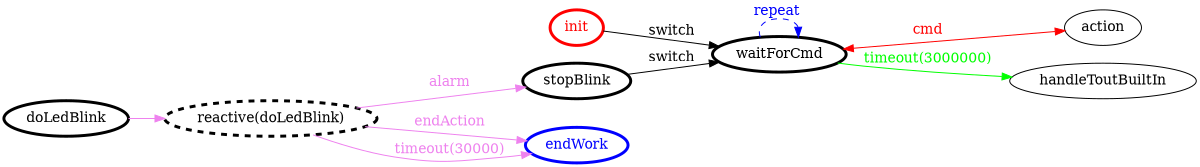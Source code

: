 /*
*
* A GraphViz DOT FSM description 
* Please use a GraphViz visualizer (like http://www.webgraphviz.com)
*  
*/

digraph finite_state_machine {
	rankdir=LR
	size="8,5"
	
	init [ color = red ][ fontcolor = red ][ penwidth = 3 ]
	waitForCmd [ color = black ][ fontcolor = black ][ penwidth = 3 ]
	stopBlink [ color = black ][ fontcolor = black ][ penwidth = 3 ]
	doLedBlink [ color = black ][ fontcolor = black ][ penwidth = 3 ]
	"reactive(doLedBlink)" [ style = dashed ][ color = black ][ fontcolor = black ][ penwidth = 3 ]
	endWork [ color = blue ][ fontcolor = blue ][ penwidth = 3 ]
	
	"reactive(doLedBlink)" -> stopBlink [ label = "alarm" ][ color = violet ][ fontcolor = violet ]
	"reactive(doLedBlink)" -> endWork [ label = "endAction" ][ color = violet ][ fontcolor = violet ]
	stopBlink -> waitForCmd [ label = "switch" ][ color = black ][ fontcolor = black ]
	waitForCmd -> action [ label = "cmd" ][ color = red ][ fontcolor = red ][ dir = both ]
	waitForCmd -> handleToutBuiltIn [ label = "timeout(3000000)" ][ color = green ][ fontcolor = green ]
	doLedBlink -> "reactive(doLedBlink)" [ label = "" ][ color = violet ][ fontcolor = violet ]
	"reactive(doLedBlink)" -> endWork [ label = "timeout(30000)" ][ color = violet ][ fontcolor = violet ]
	init -> waitForCmd [ label = "switch" ][ color = black ][ fontcolor = black ]
	waitForCmd -> waitForCmd [ label = "repeat "][ style = dashed ][ color = blue ][ fontcolor = blue ]
}
